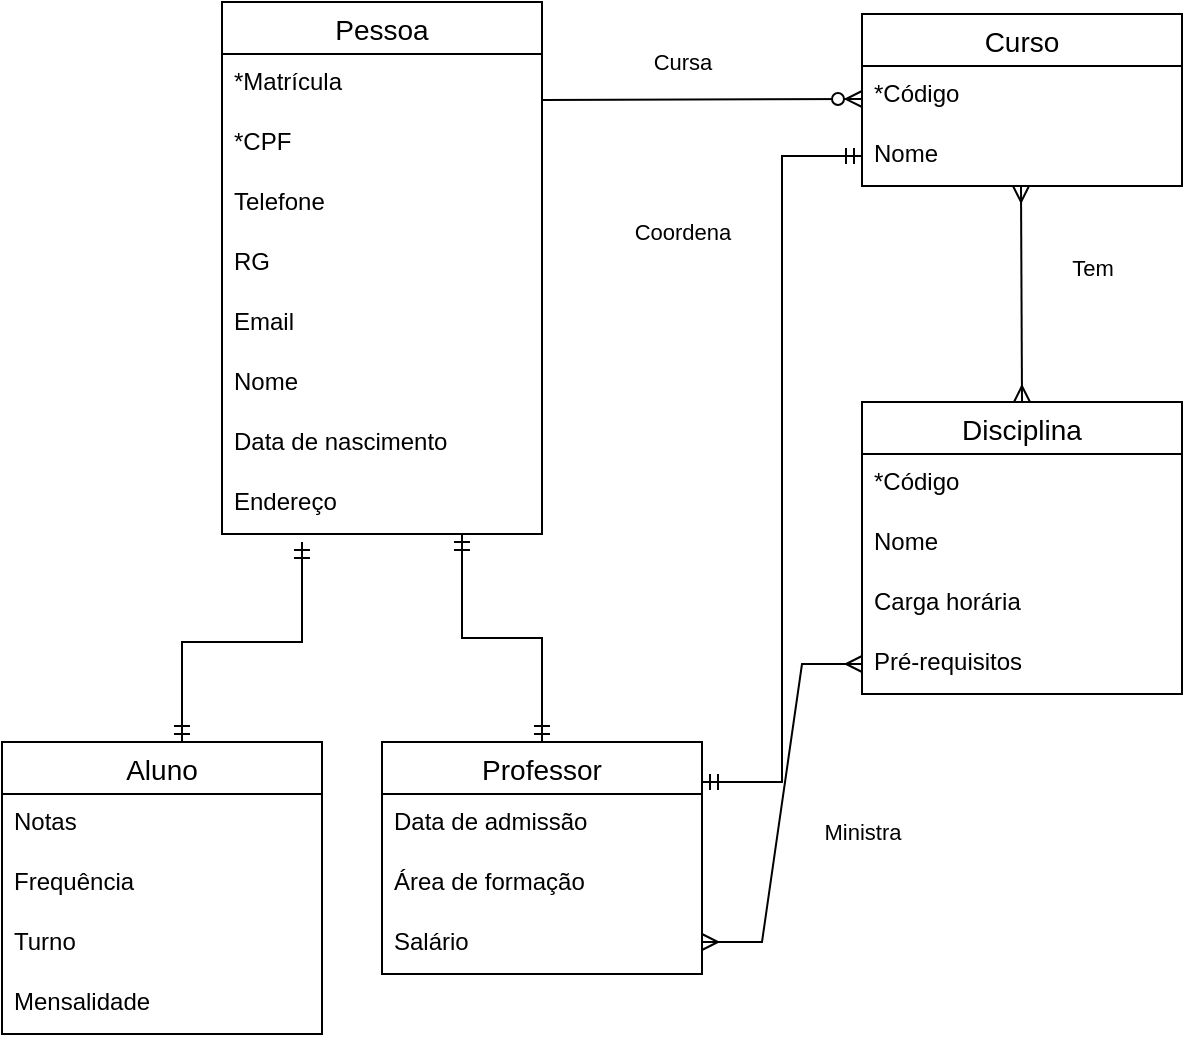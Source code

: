 <mxfile version="20.3.7" type="github">
  <diagram id="k-5GSpIOhg20VD_HhHWK" name="Página-1">
    <mxGraphModel dx="708" dy="390" grid="1" gridSize="10" guides="1" tooltips="1" connect="1" arrows="1" fold="1" page="1" pageScale="1" pageWidth="827" pageHeight="1169" math="0" shadow="0">
      <root>
        <mxCell id="0" />
        <mxCell id="1" parent="0" />
        <mxCell id="0wJ1i4YOx7rMI4dwbwaJ-55" value="Pessoa" style="swimlane;fontStyle=0;childLayout=stackLayout;horizontal=1;startSize=26;horizontalStack=0;resizeParent=1;resizeParentMax=0;resizeLast=0;collapsible=1;marginBottom=0;align=center;fontSize=14;" vertex="1" parent="1">
          <mxGeometry x="300" y="360" width="160" height="266" as="geometry" />
        </mxCell>
        <mxCell id="0wJ1i4YOx7rMI4dwbwaJ-56" value="*Matrícula" style="text;strokeColor=none;fillColor=none;spacingLeft=4;spacingRight=4;overflow=hidden;rotatable=0;points=[[0,0.5],[1,0.5]];portConstraint=eastwest;fontSize=12;" vertex="1" parent="0wJ1i4YOx7rMI4dwbwaJ-55">
          <mxGeometry y="26" width="160" height="30" as="geometry" />
        </mxCell>
        <mxCell id="0wJ1i4YOx7rMI4dwbwaJ-57" value="*CPF" style="text;strokeColor=none;fillColor=none;spacingLeft=4;spacingRight=4;overflow=hidden;rotatable=0;points=[[0,0.5],[1,0.5]];portConstraint=eastwest;fontSize=12;" vertex="1" parent="0wJ1i4YOx7rMI4dwbwaJ-55">
          <mxGeometry y="56" width="160" height="30" as="geometry" />
        </mxCell>
        <mxCell id="0wJ1i4YOx7rMI4dwbwaJ-58" value="Telefone" style="text;strokeColor=none;fillColor=none;spacingLeft=4;spacingRight=4;overflow=hidden;rotatable=0;points=[[0,0.5],[1,0.5]];portConstraint=eastwest;fontSize=12;" vertex="1" parent="0wJ1i4YOx7rMI4dwbwaJ-55">
          <mxGeometry y="86" width="160" height="30" as="geometry" />
        </mxCell>
        <mxCell id="0wJ1i4YOx7rMI4dwbwaJ-60" value="RG" style="text;strokeColor=none;fillColor=none;spacingLeft=4;spacingRight=4;overflow=hidden;rotatable=0;points=[[0,0.5],[1,0.5]];portConstraint=eastwest;fontSize=12;" vertex="1" parent="0wJ1i4YOx7rMI4dwbwaJ-55">
          <mxGeometry y="116" width="160" height="30" as="geometry" />
        </mxCell>
        <mxCell id="0wJ1i4YOx7rMI4dwbwaJ-61" value="Email" style="text;strokeColor=none;fillColor=none;spacingLeft=4;spacingRight=4;overflow=hidden;rotatable=0;points=[[0,0.5],[1,0.5]];portConstraint=eastwest;fontSize=12;" vertex="1" parent="0wJ1i4YOx7rMI4dwbwaJ-55">
          <mxGeometry y="146" width="160" height="30" as="geometry" />
        </mxCell>
        <mxCell id="0wJ1i4YOx7rMI4dwbwaJ-64" value="Nome" style="text;strokeColor=none;fillColor=none;spacingLeft=4;spacingRight=4;overflow=hidden;rotatable=0;points=[[0,0.5],[1,0.5]];portConstraint=eastwest;fontSize=12;" vertex="1" parent="0wJ1i4YOx7rMI4dwbwaJ-55">
          <mxGeometry y="176" width="160" height="30" as="geometry" />
        </mxCell>
        <mxCell id="0wJ1i4YOx7rMI4dwbwaJ-65" value="Data de nascimento" style="text;strokeColor=none;fillColor=none;spacingLeft=4;spacingRight=4;overflow=hidden;rotatable=0;points=[[0,0.5],[1,0.5]];portConstraint=eastwest;fontSize=12;" vertex="1" parent="0wJ1i4YOx7rMI4dwbwaJ-55">
          <mxGeometry y="206" width="160" height="30" as="geometry" />
        </mxCell>
        <mxCell id="0wJ1i4YOx7rMI4dwbwaJ-66" value="Endereço" style="text;strokeColor=none;fillColor=none;spacingLeft=4;spacingRight=4;overflow=hidden;rotatable=0;points=[[0,0.5],[1,0.5]];portConstraint=eastwest;fontSize=12;" vertex="1" parent="0wJ1i4YOx7rMI4dwbwaJ-55">
          <mxGeometry y="236" width="160" height="30" as="geometry" />
        </mxCell>
        <mxCell id="0wJ1i4YOx7rMI4dwbwaJ-67" value="Aluno" style="swimlane;fontStyle=0;childLayout=stackLayout;horizontal=1;startSize=26;horizontalStack=0;resizeParent=1;resizeParentMax=0;resizeLast=0;collapsible=1;marginBottom=0;align=center;fontSize=14;" vertex="1" parent="1">
          <mxGeometry x="190" y="730" width="160" height="146" as="geometry" />
        </mxCell>
        <mxCell id="0wJ1i4YOx7rMI4dwbwaJ-68" value="Notas" style="text;strokeColor=none;fillColor=none;spacingLeft=4;spacingRight=4;overflow=hidden;rotatable=0;points=[[0,0.5],[1,0.5]];portConstraint=eastwest;fontSize=12;" vertex="1" parent="0wJ1i4YOx7rMI4dwbwaJ-67">
          <mxGeometry y="26" width="160" height="30" as="geometry" />
        </mxCell>
        <mxCell id="0wJ1i4YOx7rMI4dwbwaJ-69" value="Frequência" style="text;strokeColor=none;fillColor=none;spacingLeft=4;spacingRight=4;overflow=hidden;rotatable=0;points=[[0,0.5],[1,0.5]];portConstraint=eastwest;fontSize=12;" vertex="1" parent="0wJ1i4YOx7rMI4dwbwaJ-67">
          <mxGeometry y="56" width="160" height="30" as="geometry" />
        </mxCell>
        <mxCell id="0wJ1i4YOx7rMI4dwbwaJ-70" value="Turno" style="text;strokeColor=none;fillColor=none;spacingLeft=4;spacingRight=4;overflow=hidden;rotatable=0;points=[[0,0.5],[1,0.5]];portConstraint=eastwest;fontSize=12;" vertex="1" parent="0wJ1i4YOx7rMI4dwbwaJ-67">
          <mxGeometry y="86" width="160" height="30" as="geometry" />
        </mxCell>
        <mxCell id="0wJ1i4YOx7rMI4dwbwaJ-71" value="Mensalidade" style="text;strokeColor=none;fillColor=none;spacingLeft=4;spacingRight=4;overflow=hidden;rotatable=0;points=[[0,0.5],[1,0.5]];portConstraint=eastwest;fontSize=12;" vertex="1" parent="0wJ1i4YOx7rMI4dwbwaJ-67">
          <mxGeometry y="116" width="160" height="30" as="geometry" />
        </mxCell>
        <mxCell id="0wJ1i4YOx7rMI4dwbwaJ-72" value="Professor" style="swimlane;fontStyle=0;childLayout=stackLayout;horizontal=1;startSize=26;horizontalStack=0;resizeParent=1;resizeParentMax=0;resizeLast=0;collapsible=1;marginBottom=0;align=center;fontSize=14;" vertex="1" parent="1">
          <mxGeometry x="380" y="730" width="160" height="116" as="geometry" />
        </mxCell>
        <mxCell id="0wJ1i4YOx7rMI4dwbwaJ-73" value="Data de admissão" style="text;strokeColor=none;fillColor=none;spacingLeft=4;spacingRight=4;overflow=hidden;rotatable=0;points=[[0,0.5],[1,0.5]];portConstraint=eastwest;fontSize=12;" vertex="1" parent="0wJ1i4YOx7rMI4dwbwaJ-72">
          <mxGeometry y="26" width="160" height="30" as="geometry" />
        </mxCell>
        <mxCell id="0wJ1i4YOx7rMI4dwbwaJ-74" value="Área de formação" style="text;strokeColor=none;fillColor=none;spacingLeft=4;spacingRight=4;overflow=hidden;rotatable=0;points=[[0,0.5],[1,0.5]];portConstraint=eastwest;fontSize=12;" vertex="1" parent="0wJ1i4YOx7rMI4dwbwaJ-72">
          <mxGeometry y="56" width="160" height="30" as="geometry" />
        </mxCell>
        <mxCell id="0wJ1i4YOx7rMI4dwbwaJ-75" value="Salário" style="text;strokeColor=none;fillColor=none;spacingLeft=4;spacingRight=4;overflow=hidden;rotatable=0;points=[[0,0.5],[1,0.5]];portConstraint=eastwest;fontSize=12;" vertex="1" parent="0wJ1i4YOx7rMI4dwbwaJ-72">
          <mxGeometry y="86" width="160" height="30" as="geometry" />
        </mxCell>
        <mxCell id="0wJ1i4YOx7rMI4dwbwaJ-77" value="" style="edgeStyle=elbowEdgeStyle;fontSize=12;html=1;endArrow=ERmandOne;startArrow=ERmandOne;rounded=0;elbow=vertical;" edge="1" parent="1">
          <mxGeometry width="100" height="100" relative="1" as="geometry">
            <mxPoint x="280" y="730" as="sourcePoint" />
            <mxPoint x="340" y="630" as="targetPoint" />
          </mxGeometry>
        </mxCell>
        <mxCell id="0wJ1i4YOx7rMI4dwbwaJ-78" value="&amp;nbsp;" style="edgeLabel;html=1;align=center;verticalAlign=middle;resizable=0;points=[];fontSize=11;" vertex="1" connectable="0" parent="0wJ1i4YOx7rMI4dwbwaJ-77">
          <mxGeometry x="0.423" y="-4" relative="1" as="geometry">
            <mxPoint as="offset" />
          </mxGeometry>
        </mxCell>
        <mxCell id="0wJ1i4YOx7rMI4dwbwaJ-79" value="" style="edgeStyle=elbowEdgeStyle;fontSize=12;html=1;endArrow=ERmandOne;startArrow=ERmandOne;rounded=0;elbow=vertical;" edge="1" parent="1">
          <mxGeometry width="100" height="100" relative="1" as="geometry">
            <mxPoint x="420" y="626" as="sourcePoint" />
            <mxPoint x="460" y="730" as="targetPoint" />
          </mxGeometry>
        </mxCell>
        <mxCell id="0wJ1i4YOx7rMI4dwbwaJ-81" value="Curso" style="swimlane;fontStyle=0;childLayout=stackLayout;horizontal=1;startSize=26;horizontalStack=0;resizeParent=1;resizeParentMax=0;resizeLast=0;collapsible=1;marginBottom=0;align=center;fontSize=14;" vertex="1" parent="1">
          <mxGeometry x="620" y="366" width="160" height="86" as="geometry" />
        </mxCell>
        <mxCell id="0wJ1i4YOx7rMI4dwbwaJ-82" value="*Código" style="text;strokeColor=none;fillColor=none;spacingLeft=4;spacingRight=4;overflow=hidden;rotatable=0;points=[[0,0.5],[1,0.5]];portConstraint=eastwest;fontSize=12;" vertex="1" parent="0wJ1i4YOx7rMI4dwbwaJ-81">
          <mxGeometry y="26" width="160" height="30" as="geometry" />
        </mxCell>
        <mxCell id="0wJ1i4YOx7rMI4dwbwaJ-83" value="Nome" style="text;strokeColor=none;fillColor=none;spacingLeft=4;spacingRight=4;overflow=hidden;rotatable=0;points=[[0,0.5],[1,0.5]];portConstraint=eastwest;fontSize=12;" vertex="1" parent="0wJ1i4YOx7rMI4dwbwaJ-81">
          <mxGeometry y="56" width="160" height="30" as="geometry" />
        </mxCell>
        <mxCell id="0wJ1i4YOx7rMI4dwbwaJ-86" value="" style="fontSize=12;html=1;endArrow=ERzeroToMany;endFill=1;rounded=0;elbow=vertical;" edge="1" parent="1">
          <mxGeometry width="100" height="100" relative="1" as="geometry">
            <mxPoint x="460" y="409" as="sourcePoint" />
            <mxPoint x="620" y="408.5" as="targetPoint" />
          </mxGeometry>
        </mxCell>
        <mxCell id="0wJ1i4YOx7rMI4dwbwaJ-87" value="Cursa" style="text;html=1;align=center;verticalAlign=middle;resizable=0;points=[];autosize=1;strokeColor=none;fillColor=none;fontSize=11;" vertex="1" parent="1">
          <mxGeometry x="500" y="375" width="60" height="30" as="geometry" />
        </mxCell>
        <mxCell id="0wJ1i4YOx7rMI4dwbwaJ-88" value="Disciplina" style="swimlane;fontStyle=0;childLayout=stackLayout;horizontal=1;startSize=26;horizontalStack=0;resizeParent=1;resizeParentMax=0;resizeLast=0;collapsible=1;marginBottom=0;align=center;fontSize=14;" vertex="1" parent="1">
          <mxGeometry x="620" y="560" width="160" height="146" as="geometry" />
        </mxCell>
        <mxCell id="0wJ1i4YOx7rMI4dwbwaJ-89" value="*Código    " style="text;strokeColor=none;fillColor=none;spacingLeft=4;spacingRight=4;overflow=hidden;rotatable=0;points=[[0,0.5],[1,0.5]];portConstraint=eastwest;fontSize=12;" vertex="1" parent="0wJ1i4YOx7rMI4dwbwaJ-88">
          <mxGeometry y="26" width="160" height="30" as="geometry" />
        </mxCell>
        <mxCell id="0wJ1i4YOx7rMI4dwbwaJ-90" value="Nome" style="text;strokeColor=none;fillColor=none;spacingLeft=4;spacingRight=4;overflow=hidden;rotatable=0;points=[[0,0.5],[1,0.5]];portConstraint=eastwest;fontSize=12;" vertex="1" parent="0wJ1i4YOx7rMI4dwbwaJ-88">
          <mxGeometry y="56" width="160" height="30" as="geometry" />
        </mxCell>
        <mxCell id="0wJ1i4YOx7rMI4dwbwaJ-92" value="Carga horária" style="text;strokeColor=none;fillColor=none;spacingLeft=4;spacingRight=4;overflow=hidden;rotatable=0;points=[[0,0.5],[1,0.5]];portConstraint=eastwest;fontSize=12;" vertex="1" parent="0wJ1i4YOx7rMI4dwbwaJ-88">
          <mxGeometry y="86" width="160" height="30" as="geometry" />
        </mxCell>
        <mxCell id="0wJ1i4YOx7rMI4dwbwaJ-93" value="Pré-requisitos" style="text;strokeColor=none;fillColor=none;spacingLeft=4;spacingRight=4;overflow=hidden;rotatable=0;points=[[0,0.5],[1,0.5]];portConstraint=eastwest;fontSize=12;" vertex="1" parent="0wJ1i4YOx7rMI4dwbwaJ-88">
          <mxGeometry y="116" width="160" height="30" as="geometry" />
        </mxCell>
        <mxCell id="0wJ1i4YOx7rMI4dwbwaJ-96" value="Tem" style="text;html=1;align=center;verticalAlign=middle;resizable=0;points=[];autosize=1;strokeColor=none;fillColor=none;fontSize=11;" vertex="1" parent="1">
          <mxGeometry x="710" y="478" width="50" height="30" as="geometry" />
        </mxCell>
        <mxCell id="0wJ1i4YOx7rMI4dwbwaJ-97" value="" style="fontSize=12;html=1;endArrow=ERmany;startArrow=ERmany;rounded=0;elbow=vertical;exitX=0.5;exitY=0;exitDx=0;exitDy=0;" edge="1" parent="1" source="0wJ1i4YOx7rMI4dwbwaJ-88">
          <mxGeometry width="100" height="100" relative="1" as="geometry">
            <mxPoint x="699.5" y="552" as="sourcePoint" />
            <mxPoint x="699.5" y="452" as="targetPoint" />
          </mxGeometry>
        </mxCell>
        <mxCell id="0wJ1i4YOx7rMI4dwbwaJ-99" value="Ministra" style="text;html=1;align=center;verticalAlign=middle;resizable=0;points=[];autosize=1;strokeColor=none;fillColor=none;fontSize=11;" vertex="1" parent="1">
          <mxGeometry x="585" y="760" width="70" height="30" as="geometry" />
        </mxCell>
        <mxCell id="0wJ1i4YOx7rMI4dwbwaJ-100" value="" style="edgeStyle=entityRelationEdgeStyle;fontSize=12;html=1;endArrow=ERmany;startArrow=ERmany;rounded=0;entryX=0;entryY=0.5;entryDx=0;entryDy=0;" edge="1" parent="1" target="0wJ1i4YOx7rMI4dwbwaJ-93">
          <mxGeometry width="100" height="100" relative="1" as="geometry">
            <mxPoint x="540" y="830" as="sourcePoint" />
            <mxPoint x="640" y="730" as="targetPoint" />
          </mxGeometry>
        </mxCell>
        <mxCell id="0wJ1i4YOx7rMI4dwbwaJ-101" value="" style="edgeStyle=elbowEdgeStyle;fontSize=12;html=1;endArrow=ERmandOne;startArrow=ERmandOne;rounded=0;entryX=0;entryY=0.5;entryDx=0;entryDy=0;" edge="1" parent="1" target="0wJ1i4YOx7rMI4dwbwaJ-83">
          <mxGeometry width="100" height="100" relative="1" as="geometry">
            <mxPoint x="540" y="750" as="sourcePoint" />
            <mxPoint x="610" y="490" as="targetPoint" />
          </mxGeometry>
        </mxCell>
        <mxCell id="0wJ1i4YOx7rMI4dwbwaJ-102" value="Coordena" style="text;html=1;align=center;verticalAlign=middle;resizable=0;points=[];autosize=1;strokeColor=none;fillColor=none;fontSize=11;" vertex="1" parent="1">
          <mxGeometry x="490" y="460" width="80" height="30" as="geometry" />
        </mxCell>
      </root>
    </mxGraphModel>
  </diagram>
</mxfile>
